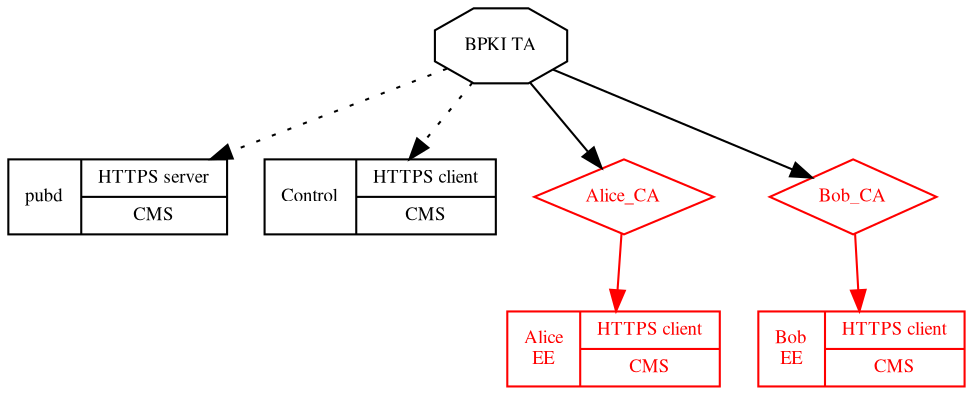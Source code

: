 // $Id$

// Color code:
//   Black:   Operating entity
//   Red:     Cross-certified client
//
// Shape code:
//   Octagon: TA
//   Diamond: CA
//   Record:  EE

digraph bpki_pubd {
      splines = true;
      size = "14,14";
      node                    [ fontname = Times, fontsize = 9 ];

      // Operating entity
      node                    [ color = black, fontcolor = black, shape = record ];
      TA                      [ shape = octagon, label = "BPKI TA" ];
      pubd                    [ label = "pubd|{HTTPS server|CMS}" ];
      ctl                     [ label = "Control|{HTTPS client|CMS}" ];

      // Clients
      node                    [ color = red, fontcolor = red, shape = diamond ];
      Alice_CA;
      Bob_CA;
      node                    [ color = red, fontcolor = red, shape = record ];
      Alice_EE                [ label = "Alice\nEE|{HTTPS client|CMS}" ];
      Bob_EE                  [ label = "Bob\nEE|{HTTPS client|CMS}" ];

      edge                    [ color = black, style = dotted ];
      TA -> pubd;
      TA -> ctl;

      edge                    [ color = black, style = solid ];
      TA -> Alice_CA;
      TA -> Bob_CA;

      edge                    [ color = red, style = solid ];
      Alice_CA -> Alice_EE;
      Bob_CA -> Bob_EE;
}
